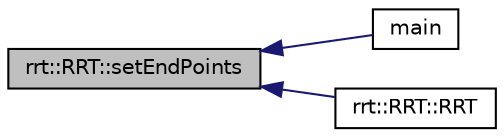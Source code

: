 digraph "rrt::RRT::setEndPoints"
{
 // INTERACTIVE_SVG=YES
  edge [fontname="Helvetica",fontsize="10",labelfontname="Helvetica",labelfontsize="10"];
  node [fontname="Helvetica",fontsize="10",shape=record];
  rankdir="LR";
  Node1 [label="rrt::RRT::setEndPoints",height=0.2,width=0.4,color="black", fillcolor="grey75", style="filled", fontcolor="black"];
  Node1 -> Node2 [dir="back",color="midnightblue",fontsize="10",style="solid",fontname="Helvetica"];
  Node2 [label="main",height=0.2,width=0.4,color="black", fillcolor="white", style="filled",URL="$d1/d31/_r_r_t_2src_2main_8cpp.html#ae66f6b31b5ad750f1fe042a706a4e3d4"];
  Node1 -> Node3 [dir="back",color="midnightblue",fontsize="10",style="solid",fontname="Helvetica"];
  Node3 [label="rrt::RRT::RRT",height=0.2,width=0.4,color="black", fillcolor="white", style="filled",URL="$d8/d87/classrrt_1_1_r_r_t.html#a4296d21df2b5abec44c5f3a85cda5072"];
}
